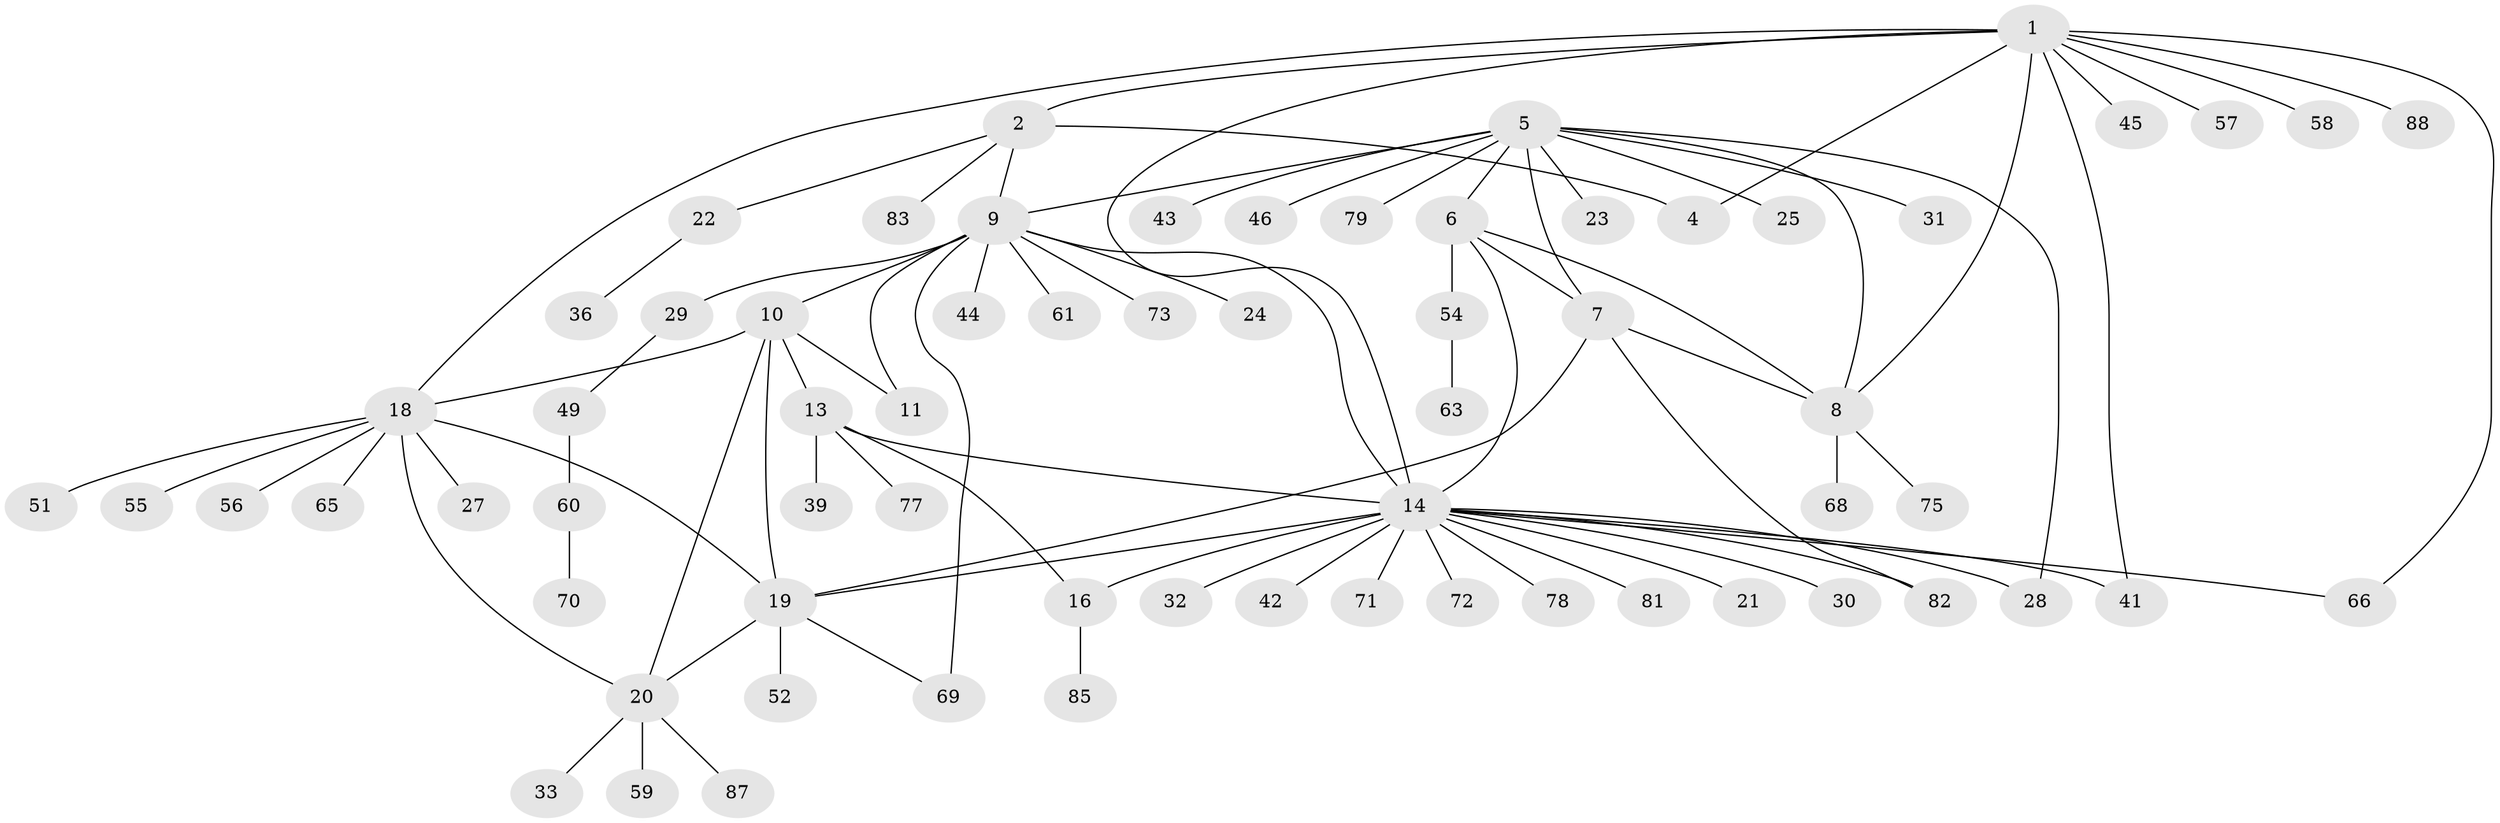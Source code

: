 // original degree distribution, {12: 0.022727272727272728, 3: 0.06818181818181818, 6: 0.045454545454545456, 5: 0.03409090909090909, 4: 0.022727272727272728, 11: 0.011363636363636364, 9: 0.011363636363636364, 13: 0.011363636363636364, 8: 0.022727272727272728, 7: 0.011363636363636364, 1: 0.5340909090909091, 2: 0.20454545454545456}
// Generated by graph-tools (version 1.1) at 2025/42/03/06/25 10:42:15]
// undirected, 66 vertices, 86 edges
graph export_dot {
graph [start="1"]
  node [color=gray90,style=filled];
  1 [super="+37"];
  2 [super="+3"];
  4;
  5 [super="+86"];
  6 [super="+84"];
  7;
  8 [super="+64"];
  9 [super="+12"];
  10 [super="+17"];
  11;
  13 [super="+74"];
  14 [super="+15"];
  16 [super="+62"];
  18 [super="+26"];
  19 [super="+35"];
  20 [super="+40"];
  21;
  22;
  23 [super="+47"];
  24;
  25;
  27;
  28;
  29 [super="+34"];
  30;
  31;
  32;
  33 [super="+53"];
  36 [super="+38"];
  39 [super="+50"];
  41 [super="+67"];
  42;
  43;
  44 [super="+48"];
  45;
  46;
  49 [super="+76"];
  51;
  52;
  54;
  55;
  56;
  57;
  58;
  59;
  60;
  61;
  63;
  65;
  66;
  68;
  69 [super="+80"];
  70;
  71;
  72;
  73;
  75;
  77;
  78;
  79;
  81;
  82;
  83;
  85;
  87;
  88;
  1 -- 2 [weight=2];
  1 -- 4;
  1 -- 8;
  1 -- 14;
  1 -- 18;
  1 -- 41;
  1 -- 57;
  1 -- 58;
  1 -- 66;
  1 -- 88;
  1 -- 45;
  2 -- 4 [weight=2];
  2 -- 83;
  2 -- 22;
  2 -- 9;
  5 -- 6;
  5 -- 7;
  5 -- 8;
  5 -- 23;
  5 -- 25;
  5 -- 28;
  5 -- 31;
  5 -- 43;
  5 -- 46;
  5 -- 79;
  5 -- 9;
  6 -- 7;
  6 -- 8;
  6 -- 54;
  6 -- 14;
  7 -- 8;
  7 -- 19;
  7 -- 82;
  8 -- 68;
  8 -- 75;
  9 -- 10 [weight=2];
  9 -- 11 [weight=2];
  9 -- 14;
  9 -- 69;
  9 -- 73;
  9 -- 44;
  9 -- 61;
  9 -- 24;
  9 -- 29;
  10 -- 11;
  10 -- 13;
  10 -- 19;
  10 -- 18;
  10 -- 20;
  13 -- 14 [weight=2];
  13 -- 16;
  13 -- 39;
  13 -- 77;
  14 -- 16 [weight=2];
  14 -- 21;
  14 -- 42;
  14 -- 71;
  14 -- 72;
  14 -- 78;
  14 -- 32;
  14 -- 66;
  14 -- 81;
  14 -- 82;
  14 -- 19;
  14 -- 28;
  14 -- 30;
  14 -- 41;
  16 -- 85;
  18 -- 19;
  18 -- 20;
  18 -- 55;
  18 -- 56;
  18 -- 65;
  18 -- 27;
  18 -- 51;
  19 -- 20;
  19 -- 52;
  19 -- 69;
  20 -- 33;
  20 -- 59;
  20 -- 87;
  22 -- 36;
  29 -- 49;
  49 -- 60;
  54 -- 63;
  60 -- 70;
}
